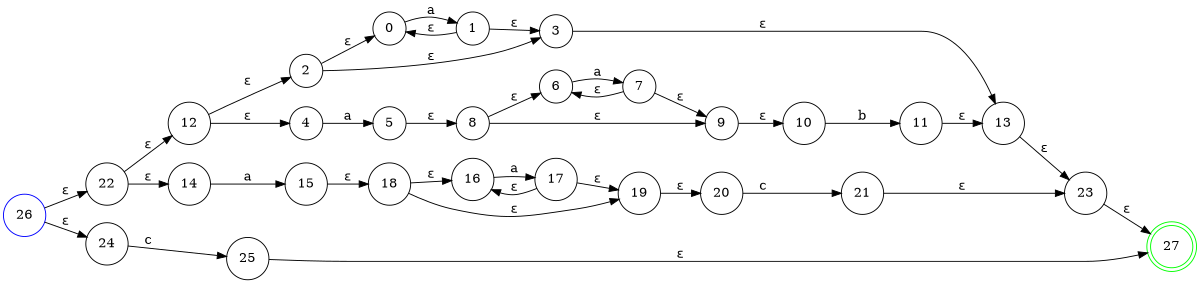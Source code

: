 digraph finite_state_machine {
graph [ dpi = 400 ];
rankdir=LR;
size="8,5"
node [shape = circle];
0 [label="0" color="black"]0 -> 1 [label="a"];
1 [label="1" color="black"]1 -> 0 [label="ε"];
1 -> 3 [label="ε"];
2 [label="2" color="black"]2 -> 0 [label="ε"];
2 -> 3 [label="ε"];
3 [label="3" color="black"]3 -> 13 [label="ε"];
4 [label="4" color="black"]4 -> 5 [label="a"];
5 [label="5" color="black"]5 -> 8 [label="ε"];
6 [label="6" color="black"]6 -> 7 [label="a"];
7 [label="7" color="black"]7 -> 6 [label="ε"];
7 -> 9 [label="ε"];
8 [label="8" color="black"]8 -> 6 [label="ε"];
8 -> 9 [label="ε"];
9 [label="9" color="black"]9 -> 10 [label="ε"];
10 [label="10" color="black"]10 -> 11 [label="b"];
11 [label="11" color="black"]11 -> 13 [label="ε"];
12 [label="12" color="black"]12 -> 2 [label="ε"];
12 -> 4 [label="ε"];
13 [label="13" color="black"]13 -> 23 [label="ε"];
14 [label="14" color="black"]14 -> 15 [label="a"];
15 [label="15" color="black"]15 -> 18 [label="ε"];
16 [label="16" color="black"]16 -> 17 [label="a"];
17 [label="17" color="black"]17 -> 16 [label="ε"];
17 -> 19 [label="ε"];
18 [label="18" color="black"]18 -> 16 [label="ε"];
18 -> 19 [label="ε"];
19 [label="19" color="black"]19 -> 20 [label="ε"];
20 [label="20" color="black"]20 -> 21 [label="c"];
21 [label="21" color="black"]21 -> 23 [label="ε"];
22 [label="22" color="black"]22 -> 12 [label="ε"];
22 -> 14 [label="ε"];
23 [label="23" color="black"]23 -> 27 [label="ε"];
24 [label="24" color="black"]24 -> 25 [label="c"];
25 [label="25" color="black"]25 -> 27 [label="ε"];
26 [label="26" color="blue"]26 -> 22 [label="ε"];
26 -> 24 [label="ε"];
27 [label="27" color="green"];
27 [shape = doublecircle];
}